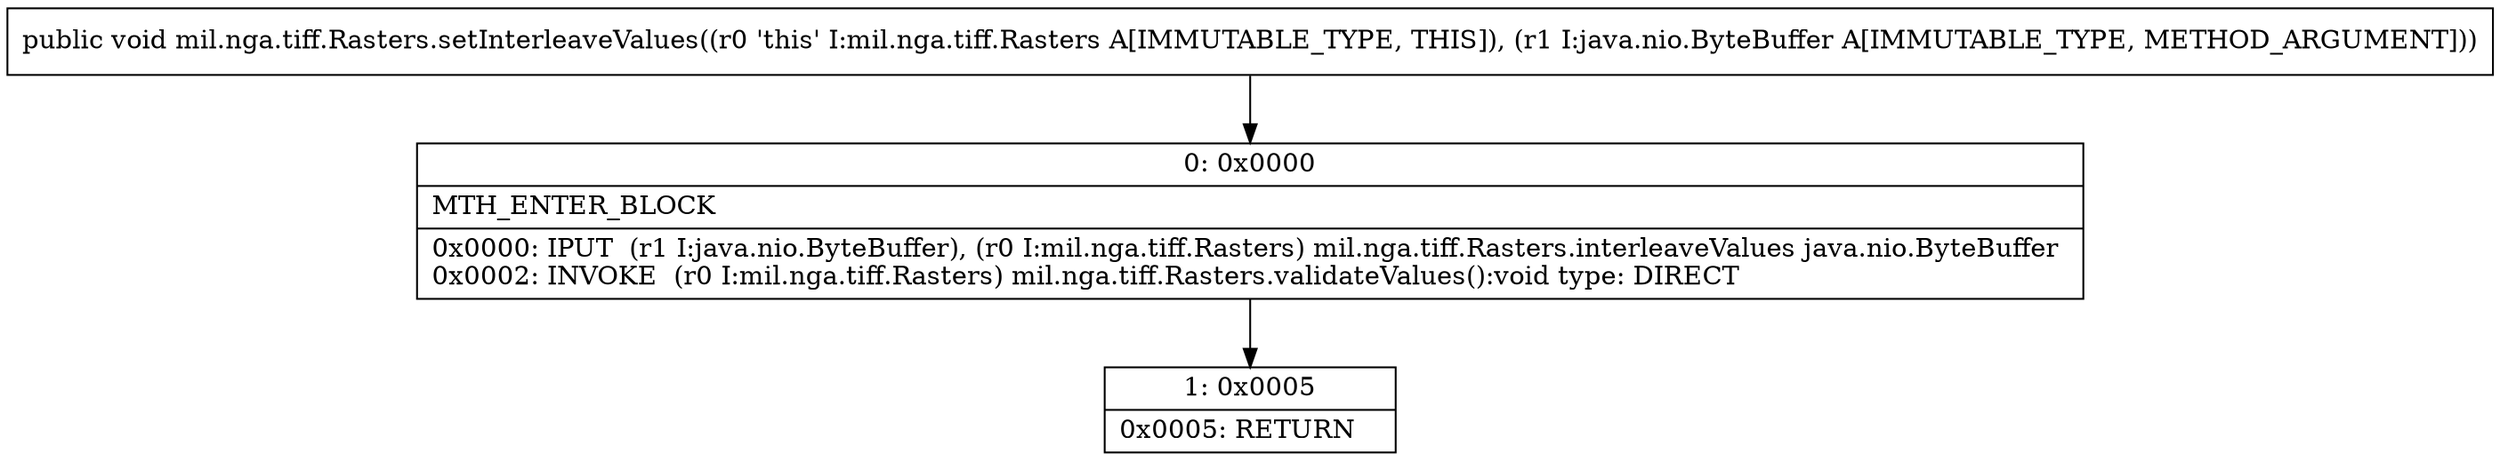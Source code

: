 digraph "CFG formil.nga.tiff.Rasters.setInterleaveValues(Ljava\/nio\/ByteBuffer;)V" {
Node_0 [shape=record,label="{0\:\ 0x0000|MTH_ENTER_BLOCK\l|0x0000: IPUT  (r1 I:java.nio.ByteBuffer), (r0 I:mil.nga.tiff.Rasters) mil.nga.tiff.Rasters.interleaveValues java.nio.ByteBuffer \l0x0002: INVOKE  (r0 I:mil.nga.tiff.Rasters) mil.nga.tiff.Rasters.validateValues():void type: DIRECT \l}"];
Node_1 [shape=record,label="{1\:\ 0x0005|0x0005: RETURN   \l}"];
MethodNode[shape=record,label="{public void mil.nga.tiff.Rasters.setInterleaveValues((r0 'this' I:mil.nga.tiff.Rasters A[IMMUTABLE_TYPE, THIS]), (r1 I:java.nio.ByteBuffer A[IMMUTABLE_TYPE, METHOD_ARGUMENT])) }"];
MethodNode -> Node_0;
Node_0 -> Node_1;
}

